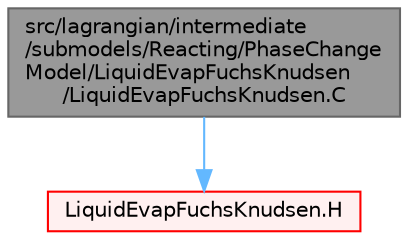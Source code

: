 digraph "src/lagrangian/intermediate/submodels/Reacting/PhaseChangeModel/LiquidEvapFuchsKnudsen/LiquidEvapFuchsKnudsen.C"
{
 // LATEX_PDF_SIZE
  bgcolor="transparent";
  edge [fontname=Helvetica,fontsize=10,labelfontname=Helvetica,labelfontsize=10];
  node [fontname=Helvetica,fontsize=10,shape=box,height=0.2,width=0.4];
  Node1 [id="Node000001",label="src/lagrangian/intermediate\l/submodels/Reacting/PhaseChange\lModel/LiquidEvapFuchsKnudsen\l/LiquidEvapFuchsKnudsen.C",height=0.2,width=0.4,color="gray40", fillcolor="grey60", style="filled", fontcolor="black",tooltip=" "];
  Node1 -> Node2 [id="edge1_Node000001_Node000002",color="steelblue1",style="solid",tooltip=" "];
  Node2 [id="Node000002",label="LiquidEvapFuchsKnudsen.H",height=0.2,width=0.4,color="red", fillcolor="#FFF0F0", style="filled",URL="$LiquidEvapFuchsKnudsen_8H.html",tooltip=" "];
}
